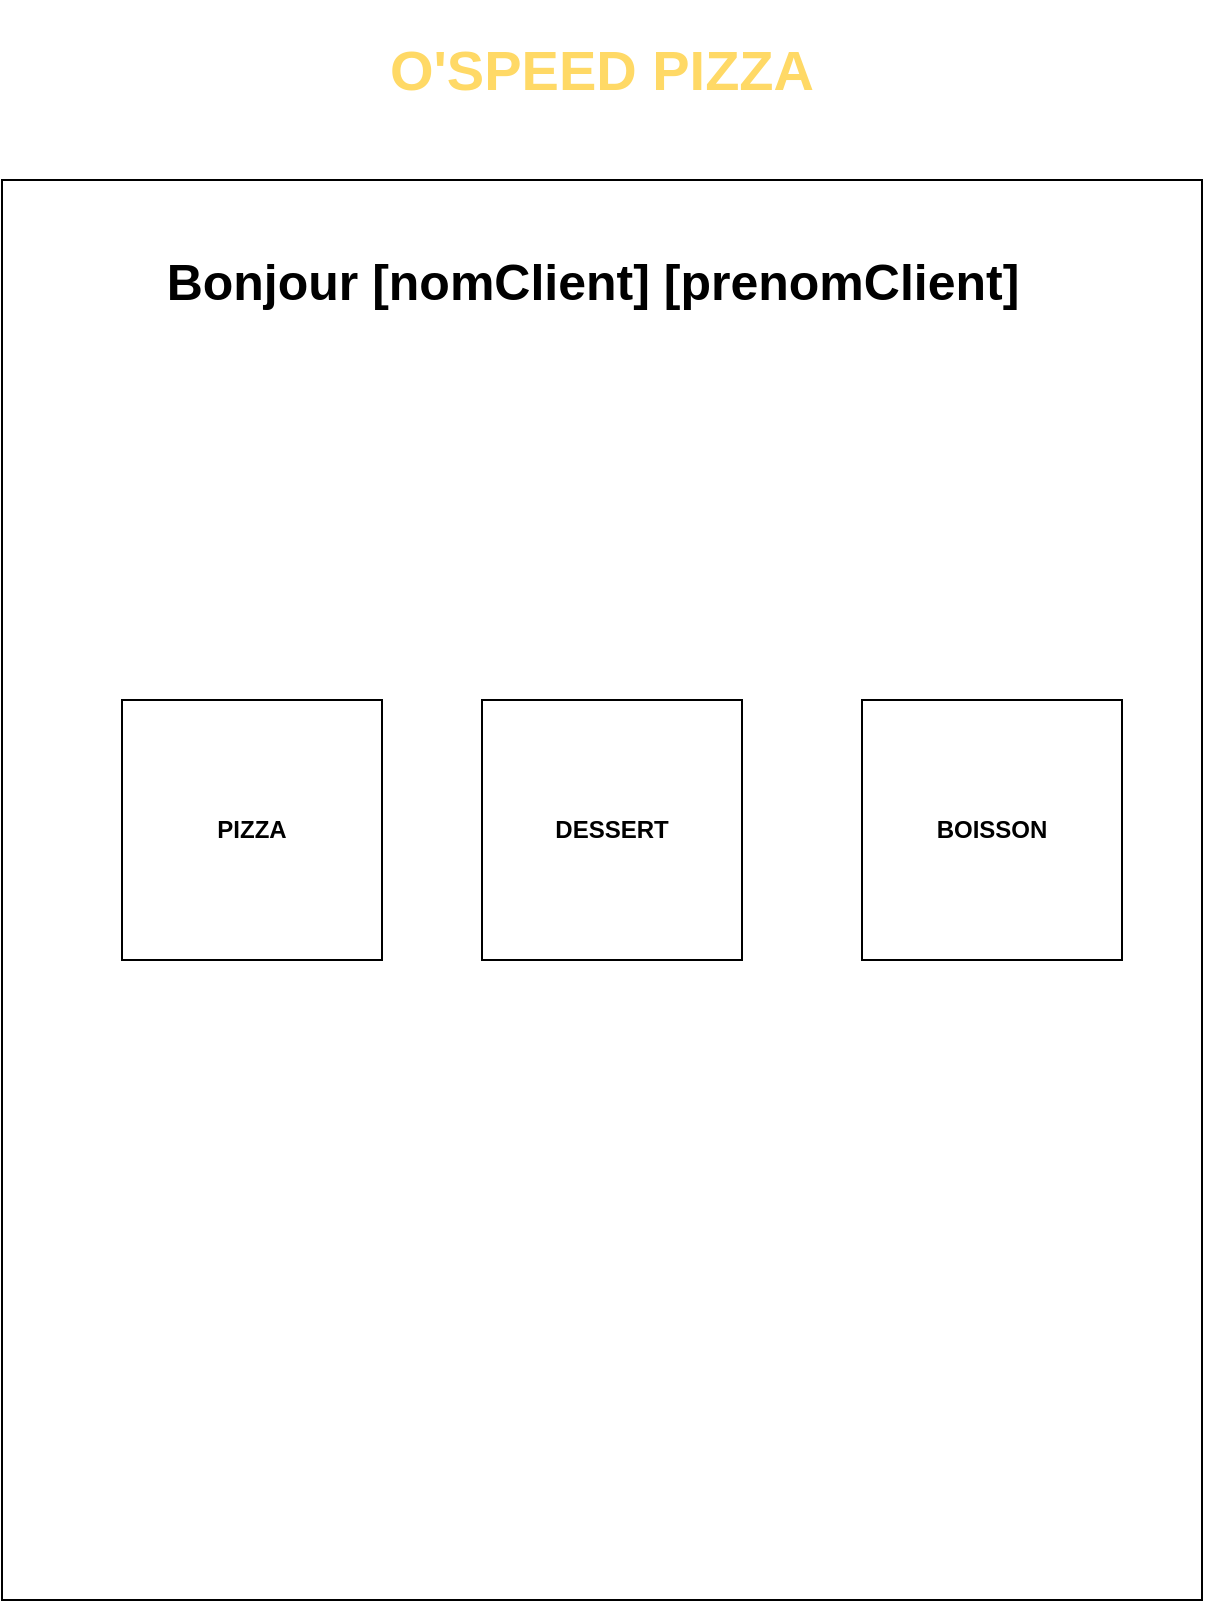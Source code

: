 <mxfile version="14.4.9" type="device"><diagram id="7t6gefHucMGzq7HkVrNc" name="Page-1"><mxGraphModel dx="1384" dy="773" grid="0" gridSize="10" guides="1" tooltips="1" connect="1" arrows="1" fold="1" page="1" pageScale="1" pageWidth="1169" pageHeight="827" math="0" shadow="0"><root><mxCell id="0"/><mxCell id="1" parent="0"/><mxCell id="WkMTrmcQ3H1Ut5uqxKz6-8" value="" style="rounded=0;whiteSpace=wrap;html=1;" vertex="1" parent="1"><mxGeometry x="200" y="120" width="600" height="710" as="geometry"/></mxCell><mxCell id="WkMTrmcQ3H1Ut5uqxKz6-1" value="&lt;font color=&quot;#ffd966&quot;&gt;&lt;span style=&quot;font-size: 28px&quot;&gt;&lt;b&gt;O'SPEED PIZZA&lt;/b&gt;&lt;/span&gt;&lt;/font&gt;" style="text;html=1;strokeColor=none;fillColor=none;align=center;verticalAlign=middle;whiteSpace=wrap;rounded=0;" vertex="1" parent="1"><mxGeometry x="360" y="30" width="280" height="70" as="geometry"/></mxCell><mxCell id="WkMTrmcQ3H1Ut5uqxKz6-2" value="&lt;font style=&quot;font-size: 25px&quot;&gt;&lt;b&gt;Bonjour [nomClient] [prenomClient]&lt;/b&gt;&lt;/font&gt;" style="text;html=1;align=center;verticalAlign=middle;resizable=0;points=[];autosize=1;" vertex="1" parent="1"><mxGeometry x="275" y="160" width="440" height="20" as="geometry"/></mxCell><mxCell id="WkMTrmcQ3H1Ut5uqxKz6-4" value="&lt;b&gt;PIZZA&lt;/b&gt;" style="whiteSpace=wrap;html=1;aspect=fixed;" vertex="1" parent="1"><mxGeometry x="260" y="380" width="130" height="130" as="geometry"/></mxCell><mxCell id="WkMTrmcQ3H1Ut5uqxKz6-5" value="&lt;b&gt;DESSERT&lt;/b&gt;" style="whiteSpace=wrap;html=1;aspect=fixed;" vertex="1" parent="1"><mxGeometry x="440" y="380" width="130" height="130" as="geometry"/></mxCell><mxCell id="WkMTrmcQ3H1Ut5uqxKz6-6" value="&lt;b&gt;BOISSON&lt;/b&gt;" style="whiteSpace=wrap;html=1;aspect=fixed;" vertex="1" parent="1"><mxGeometry x="630" y="380" width="130" height="130" as="geometry"/></mxCell></root></mxGraphModel></diagram></mxfile>